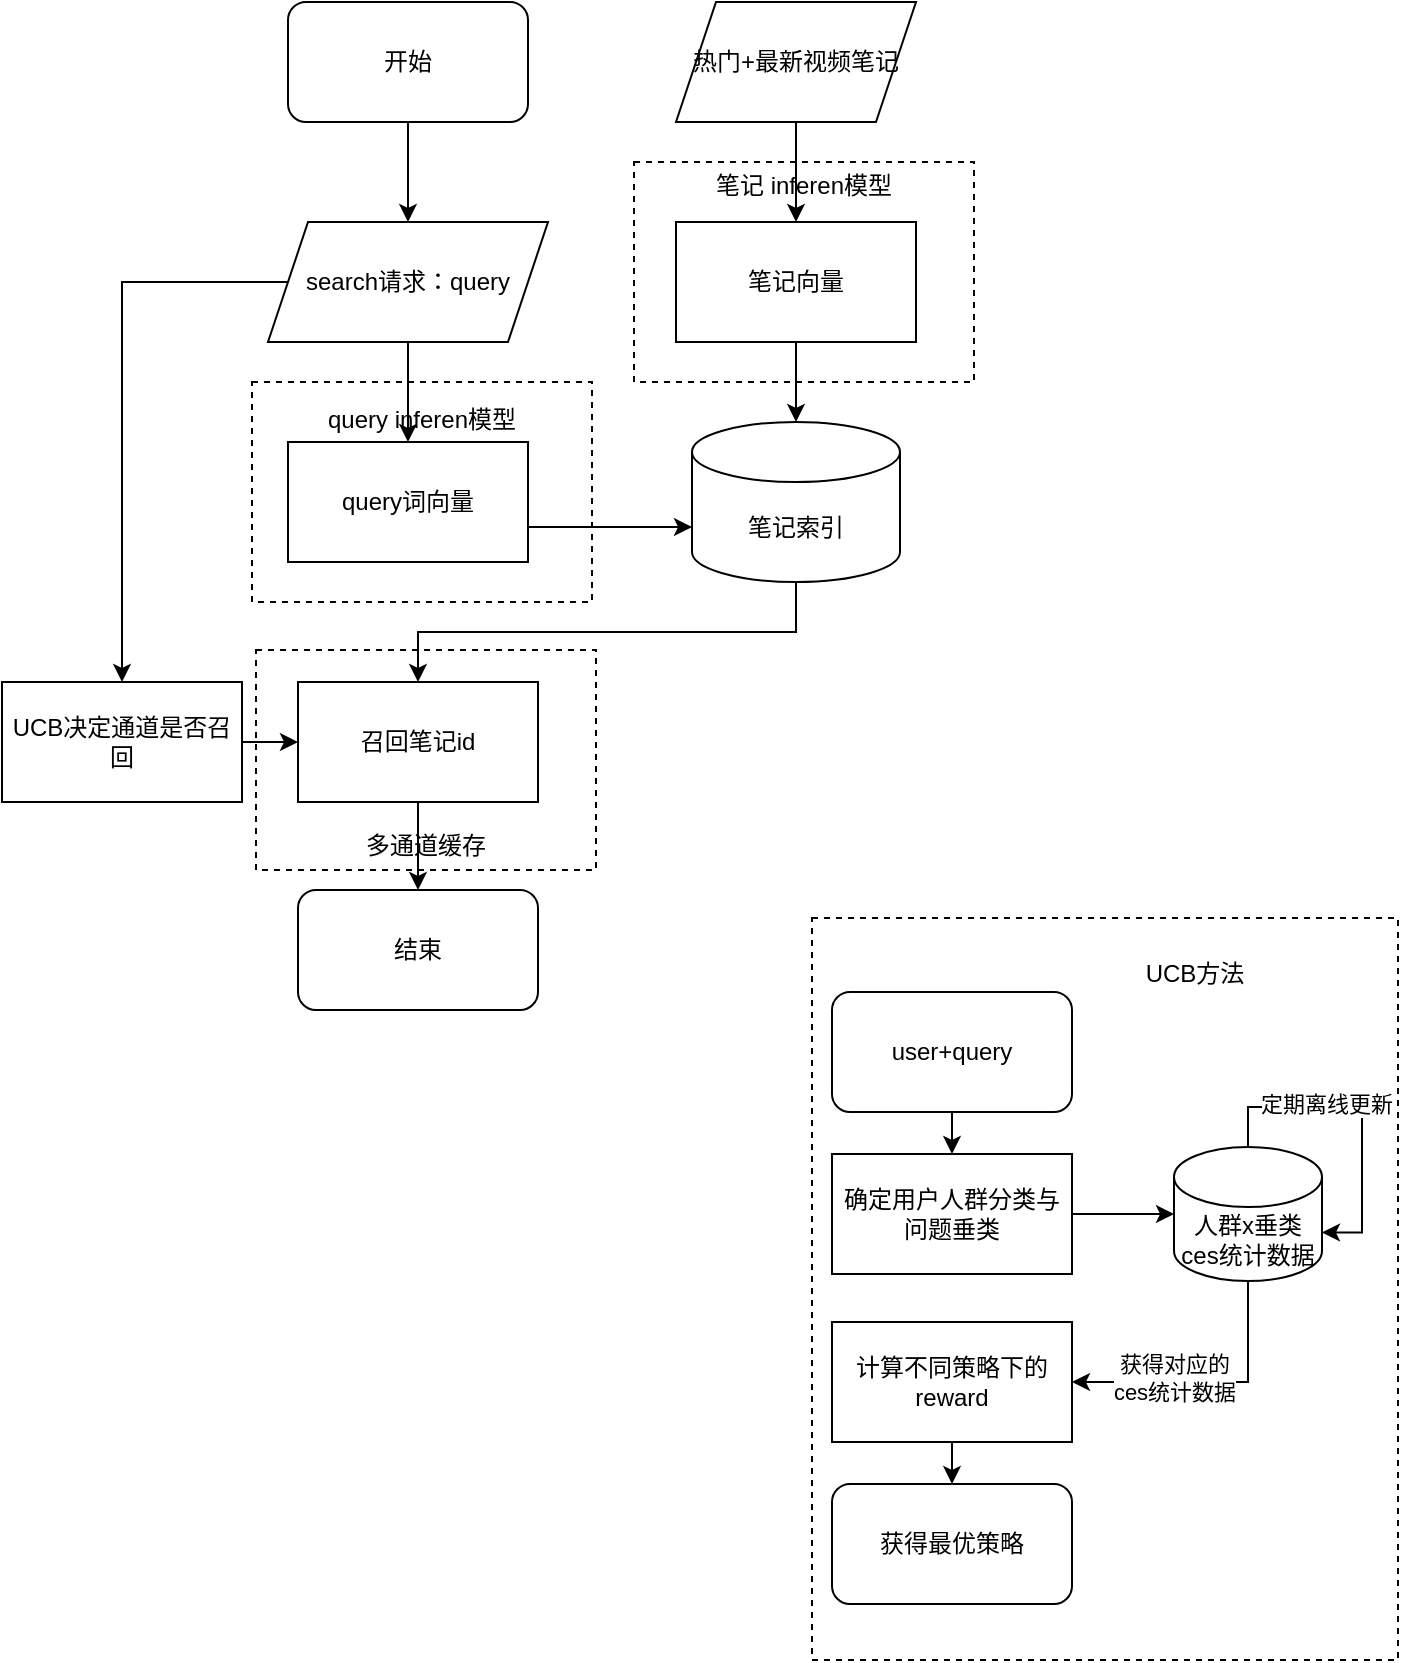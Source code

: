 <mxfile version="13.8.1" type="github">
  <diagram id="D2YxJ1NoSc7gmtH3swpA" name="Page-1">
    <mxGraphModel dx="867" dy="614" grid="0" gridSize="10" guides="1" tooltips="1" connect="1" arrows="1" fold="1" page="1" pageScale="1" pageWidth="827" pageHeight="1169" background="#FFFFFF" math="0" shadow="0">
      <root>
        <mxCell id="0" />
        <mxCell id="1" parent="0" />
        <mxCell id="5cZlY9yGXB3YS-nLAAiI-19" value="&amp;nbsp; &amp;nbsp; &amp;nbsp; &amp;nbsp; &amp;nbsp; &amp;nbsp; &amp;nbsp; &amp;nbsp; &amp;nbsp; &amp;nbsp; &amp;nbsp; &amp;nbsp; &amp;nbsp; &amp;nbsp;UCB方法&lt;br&gt;&lt;br&gt;&lt;br&gt;&lt;br&gt;&lt;br&gt;&lt;br&gt;&lt;br&gt;&lt;br&gt;&lt;br&gt;&lt;br&gt;&lt;br&gt;&lt;br&gt;&lt;br&gt;&lt;br&gt;&lt;br&gt;&lt;br&gt;&lt;br&gt;&lt;br&gt;&lt;br&gt;&lt;br&gt;&lt;br&gt;&lt;br&gt;&lt;br&gt;" style="rounded=0;whiteSpace=wrap;html=1;dashed=1;" vertex="1" parent="1">
          <mxGeometry x="495" y="497" width="293" height="371" as="geometry" />
        </mxCell>
        <mxCell id="JAMjMm-478uqclXq-9sh-9" value="&lt;br&gt;&lt;br&gt;&lt;br&gt;&lt;br&gt;&lt;br&gt;&lt;br&gt;多通道缓存" style="rounded=0;whiteSpace=wrap;html=1;dashed=1;" parent="1" vertex="1">
          <mxGeometry x="217" y="363" width="170" height="110" as="geometry" />
        </mxCell>
        <mxCell id="JAMjMm-478uqclXq-9sh-8" value="笔记 inferen模型&lt;br&gt;&lt;br&gt;&lt;br&gt;&lt;br&gt;&lt;br&gt;&lt;br&gt;&lt;br&gt;" style="rounded=0;whiteSpace=wrap;html=1;dashed=1;" parent="1" vertex="1">
          <mxGeometry x="406" y="119" width="170" height="110" as="geometry" />
        </mxCell>
        <mxCell id="JAMjMm-478uqclXq-9sh-5" value="query inferen模型&lt;br&gt;&lt;br&gt;&lt;br&gt;&lt;br&gt;&lt;br&gt;&lt;br&gt;" style="rounded=0;whiteSpace=wrap;html=1;dashed=1;" parent="1" vertex="1">
          <mxGeometry x="215" y="229" width="170" height="110" as="geometry" />
        </mxCell>
        <mxCell id="bSTnsPNqsFgACtfSIriK-3" style="edgeStyle=orthogonalEdgeStyle;rounded=0;orthogonalLoop=1;jettySize=auto;html=1;exitX=0.5;exitY=1;exitDx=0;exitDy=0;entryX=0.5;entryY=0;entryDx=0;entryDy=0;" parent="1" source="bSTnsPNqsFgACtfSIriK-1" target="bSTnsPNqsFgACtfSIriK-2" edge="1">
          <mxGeometry relative="1" as="geometry" />
        </mxCell>
        <mxCell id="bSTnsPNqsFgACtfSIriK-1" value="开始" style="rounded=1;whiteSpace=wrap;html=1;" parent="1" vertex="1">
          <mxGeometry x="233" y="39" width="120" height="60" as="geometry" />
        </mxCell>
        <mxCell id="bSTnsPNqsFgACtfSIriK-18" style="edgeStyle=orthogonalEdgeStyle;rounded=0;orthogonalLoop=1;jettySize=auto;html=1;exitX=0;exitY=0.5;exitDx=0;exitDy=0;entryX=0.5;entryY=0;entryDx=0;entryDy=0;" parent="1" source="bSTnsPNqsFgACtfSIriK-2" target="bSTnsPNqsFgACtfSIriK-17" edge="1">
          <mxGeometry relative="1" as="geometry" />
        </mxCell>
        <mxCell id="JAMjMm-478uqclXq-9sh-7" style="edgeStyle=orthogonalEdgeStyle;rounded=0;orthogonalLoop=1;jettySize=auto;html=1;exitX=0.5;exitY=1;exitDx=0;exitDy=0;entryX=0.5;entryY=0;entryDx=0;entryDy=0;" parent="1" source="bSTnsPNqsFgACtfSIriK-2" target="bSTnsPNqsFgACtfSIriK-4" edge="1">
          <mxGeometry relative="1" as="geometry" />
        </mxCell>
        <mxCell id="bSTnsPNqsFgACtfSIriK-2" value="search请求：query" style="shape=parallelogram;perimeter=parallelogramPerimeter;whiteSpace=wrap;html=1;fixedSize=1;" parent="1" vertex="1">
          <mxGeometry x="223" y="149" width="140" height="60" as="geometry" />
        </mxCell>
        <mxCell id="bSTnsPNqsFgACtfSIriK-20" style="edgeStyle=orthogonalEdgeStyle;rounded=0;orthogonalLoop=1;jettySize=auto;html=1;entryX=0;entryY=0;entryDx=0;entryDy=52.5;entryPerimeter=0;" parent="1" source="bSTnsPNqsFgACtfSIriK-4" target="bSTnsPNqsFgACtfSIriK-6" edge="1">
          <mxGeometry relative="1" as="geometry">
            <Array as="points">
              <mxPoint x="403" y="302" />
            </Array>
          </mxGeometry>
        </mxCell>
        <mxCell id="bSTnsPNqsFgACtfSIriK-4" value="query词向量" style="rounded=0;whiteSpace=wrap;html=1;" parent="1" vertex="1">
          <mxGeometry x="233" y="259" width="120" height="60" as="geometry" />
        </mxCell>
        <mxCell id="bSTnsPNqsFgACtfSIriK-24" style="edgeStyle=orthogonalEdgeStyle;rounded=0;orthogonalLoop=1;jettySize=auto;html=1;exitX=0.5;exitY=1;exitDx=0;exitDy=0;exitPerimeter=0;entryX=0.5;entryY=0;entryDx=0;entryDy=0;" parent="1" source="bSTnsPNqsFgACtfSIriK-6" target="bSTnsPNqsFgACtfSIriK-14" edge="1">
          <mxGeometry relative="1" as="geometry" />
        </mxCell>
        <mxCell id="bSTnsPNqsFgACtfSIriK-6" value="笔记索引" style="shape=cylinder3;whiteSpace=wrap;html=1;boundedLbl=1;backgroundOutline=1;size=15;" parent="1" vertex="1">
          <mxGeometry x="435" y="249" width="104" height="80" as="geometry" />
        </mxCell>
        <mxCell id="bSTnsPNqsFgACtfSIriK-10" style="edgeStyle=orthogonalEdgeStyle;rounded=0;orthogonalLoop=1;jettySize=auto;html=1;exitX=0.5;exitY=1;exitDx=0;exitDy=0;entryX=0.5;entryY=0;entryDx=0;entryDy=0;" parent="1" source="bSTnsPNqsFgACtfSIriK-7" target="bSTnsPNqsFgACtfSIriK-9" edge="1">
          <mxGeometry relative="1" as="geometry" />
        </mxCell>
        <mxCell id="bSTnsPNqsFgACtfSIriK-7" value="热门+最新视频笔记" style="shape=parallelogram;perimeter=parallelogramPerimeter;whiteSpace=wrap;html=1;fixedSize=1;" parent="1" vertex="1">
          <mxGeometry x="427" y="39" width="120" height="60" as="geometry" />
        </mxCell>
        <mxCell id="bSTnsPNqsFgACtfSIriK-11" style="edgeStyle=orthogonalEdgeStyle;rounded=0;orthogonalLoop=1;jettySize=auto;html=1;exitX=0.5;exitY=1;exitDx=0;exitDy=0;entryX=0.5;entryY=0;entryDx=0;entryDy=0;entryPerimeter=0;" parent="1" source="bSTnsPNqsFgACtfSIriK-9" target="bSTnsPNqsFgACtfSIriK-6" edge="1">
          <mxGeometry relative="1" as="geometry" />
        </mxCell>
        <mxCell id="bSTnsPNqsFgACtfSIriK-9" value="笔记向量" style="rounded=0;whiteSpace=wrap;html=1;" parent="1" vertex="1">
          <mxGeometry x="427" y="149" width="120" height="60" as="geometry" />
        </mxCell>
        <mxCell id="JAMjMm-478uqclXq-9sh-2" style="edgeStyle=orthogonalEdgeStyle;rounded=0;orthogonalLoop=1;jettySize=auto;html=1;exitX=0.5;exitY=1;exitDx=0;exitDy=0;entryX=0.5;entryY=0;entryDx=0;entryDy=0;" parent="1" source="bSTnsPNqsFgACtfSIriK-14" target="JAMjMm-478uqclXq-9sh-1" edge="1">
          <mxGeometry relative="1" as="geometry" />
        </mxCell>
        <mxCell id="bSTnsPNqsFgACtfSIriK-14" value="召回笔记id" style="rounded=0;whiteSpace=wrap;html=1;" parent="1" vertex="1">
          <mxGeometry x="238" y="379" width="120" height="60" as="geometry" />
        </mxCell>
        <mxCell id="bSTnsPNqsFgACtfSIriK-19" style="edgeStyle=orthogonalEdgeStyle;rounded=0;orthogonalLoop=1;jettySize=auto;html=1;entryX=0;entryY=0.5;entryDx=0;entryDy=0;" parent="1" source="bSTnsPNqsFgACtfSIriK-17" target="bSTnsPNqsFgACtfSIriK-14" edge="1">
          <mxGeometry relative="1" as="geometry" />
        </mxCell>
        <mxCell id="bSTnsPNqsFgACtfSIriK-17" value="UCB决定通道是否召回" style="rounded=0;whiteSpace=wrap;html=1;" parent="1" vertex="1">
          <mxGeometry x="90" y="379" width="120" height="60" as="geometry" />
        </mxCell>
        <mxCell id="JAMjMm-478uqclXq-9sh-1" value="结束" style="rounded=1;whiteSpace=wrap;html=1;" parent="1" vertex="1">
          <mxGeometry x="238" y="483" width="120" height="60" as="geometry" />
        </mxCell>
        <mxCell id="5cZlY9yGXB3YS-nLAAiI-4" style="edgeStyle=orthogonalEdgeStyle;rounded=0;orthogonalLoop=1;jettySize=auto;html=1;exitX=0.5;exitY=1;exitDx=0;exitDy=0;entryX=0.5;entryY=0;entryDx=0;entryDy=0;" edge="1" parent="1" source="5cZlY9yGXB3YS-nLAAiI-2" target="5cZlY9yGXB3YS-nLAAiI-3">
          <mxGeometry relative="1" as="geometry" />
        </mxCell>
        <mxCell id="5cZlY9yGXB3YS-nLAAiI-2" value="user+query" style="rounded=1;whiteSpace=wrap;html=1;" vertex="1" parent="1">
          <mxGeometry x="505" y="534" width="120" height="60" as="geometry" />
        </mxCell>
        <mxCell id="5cZlY9yGXB3YS-nLAAiI-15" style="edgeStyle=orthogonalEdgeStyle;rounded=0;orthogonalLoop=1;jettySize=auto;html=1;exitX=1;exitY=0.5;exitDx=0;exitDy=0;entryX=0;entryY=0.5;entryDx=0;entryDy=0;entryPerimeter=0;" edge="1" parent="1" source="5cZlY9yGXB3YS-nLAAiI-3" target="5cZlY9yGXB3YS-nLAAiI-8">
          <mxGeometry relative="1" as="geometry" />
        </mxCell>
        <mxCell id="5cZlY9yGXB3YS-nLAAiI-3" value="确定用户人群分类与问题垂类" style="rounded=0;whiteSpace=wrap;html=1;" vertex="1" parent="1">
          <mxGeometry x="505" y="615" width="120" height="60" as="geometry" />
        </mxCell>
        <mxCell id="5cZlY9yGXB3YS-nLAAiI-17" style="edgeStyle=orthogonalEdgeStyle;rounded=0;orthogonalLoop=1;jettySize=auto;html=1;exitX=0.5;exitY=1;exitDx=0;exitDy=0;entryX=0.5;entryY=0;entryDx=0;entryDy=0;" edge="1" parent="1" source="5cZlY9yGXB3YS-nLAAiI-5" target="5cZlY9yGXB3YS-nLAAiI-6">
          <mxGeometry relative="1" as="geometry" />
        </mxCell>
        <mxCell id="5cZlY9yGXB3YS-nLAAiI-5" value="计算不同策略下的reward" style="rounded=0;whiteSpace=wrap;html=1;" vertex="1" parent="1">
          <mxGeometry x="505" y="699" width="120" height="60" as="geometry" />
        </mxCell>
        <mxCell id="5cZlY9yGXB3YS-nLAAiI-6" value="获得最优策略" style="rounded=1;whiteSpace=wrap;html=1;" vertex="1" parent="1">
          <mxGeometry x="505" y="780" width="120" height="60" as="geometry" />
        </mxCell>
        <mxCell id="5cZlY9yGXB3YS-nLAAiI-14" style="edgeStyle=orthogonalEdgeStyle;rounded=0;orthogonalLoop=1;jettySize=auto;html=1;exitX=0.5;exitY=1;exitDx=0;exitDy=0;exitPerimeter=0;entryX=1;entryY=0.5;entryDx=0;entryDy=0;" edge="1" parent="1" source="5cZlY9yGXB3YS-nLAAiI-8" target="5cZlY9yGXB3YS-nLAAiI-5">
          <mxGeometry relative="1" as="geometry" />
        </mxCell>
        <mxCell id="5cZlY9yGXB3YS-nLAAiI-16" value="获得对应的&lt;br&gt;ces统计数据" style="edgeLabel;html=1;align=center;verticalAlign=middle;resizable=0;points=[];" vertex="1" connectable="0" parent="5cZlY9yGXB3YS-nLAAiI-14">
          <mxGeometry x="0.264" y="-2" relative="1" as="geometry">
            <mxPoint as="offset" />
          </mxGeometry>
        </mxCell>
        <mxCell id="5cZlY9yGXB3YS-nLAAiI-8" value="人群x垂类ces统计数据" style="shape=cylinder3;whiteSpace=wrap;html=1;boundedLbl=1;backgroundOutline=1;size=15;" vertex="1" parent="1">
          <mxGeometry x="676" y="611.5" width="74" height="67" as="geometry" />
        </mxCell>
        <mxCell id="5cZlY9yGXB3YS-nLAAiI-11" style="edgeStyle=orthogonalEdgeStyle;rounded=0;orthogonalLoop=1;jettySize=auto;html=1;exitX=0.5;exitY=0;exitDx=0;exitDy=0;exitPerimeter=0;entryX=1;entryY=0;entryDx=0;entryDy=42.75;entryPerimeter=0;" edge="1" parent="1" source="5cZlY9yGXB3YS-nLAAiI-8" target="5cZlY9yGXB3YS-nLAAiI-8">
          <mxGeometry relative="1" as="geometry" />
        </mxCell>
        <mxCell id="5cZlY9yGXB3YS-nLAAiI-12" value="定期离线更新" style="edgeLabel;html=1;align=center;verticalAlign=middle;resizable=0;points=[];" vertex="1" connectable="0" parent="5cZlY9yGXB3YS-nLAAiI-11">
          <mxGeometry x="-0.262" y="2" relative="1" as="geometry">
            <mxPoint as="offset" />
          </mxGeometry>
        </mxCell>
      </root>
    </mxGraphModel>
  </diagram>
</mxfile>
